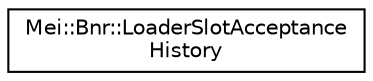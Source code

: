 digraph "Graphical Class Hierarchy"
{
  edge [fontname="Helvetica",fontsize="10",labelfontname="Helvetica",labelfontsize="10"];
  node [fontname="Helvetica",fontsize="10",shape=record];
  rankdir="LR";
  Node1 [label="Mei::Bnr::LoaderSlotAcceptance\lHistory",height=0.2,width=0.4,color="black", fillcolor="white", style="filled",URL="$a00044.html",tooltip="LoaderSlotAcceptanceHistory Class "];
}
